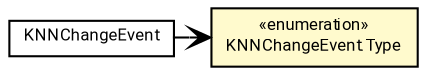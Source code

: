 #!/usr/local/bin/dot
#
# Class diagram 
# Generated by UMLGraph version R5_7_2-60-g0e99a6 (http://www.spinellis.gr/umlgraph/)
#

digraph G {
	graph [fontnames="svg"]
	edge [fontname="Roboto",fontsize=7,labelfontname="Roboto",labelfontsize=7,color="black"];
	node [fontname="Roboto",fontcolor="black",fontsize=8,shape=plaintext,margin=0,width=0,height=0];
	nodesep=0.15;
	ranksep=0.25;
	rankdir=LR;
	// de.lmu.ifi.dbs.elki.index.preprocessed.knn.KNNChangeEvent
	c5830459 [label=<<table title="de.lmu.ifi.dbs.elki.index.preprocessed.knn.KNNChangeEvent" border="0" cellborder="1" cellspacing="0" cellpadding="2" href="KNNChangeEvent.html" target="_parent">
		<tr><td><table border="0" cellspacing="0" cellpadding="1">
		<tr><td align="center" balign="center"> <font face="Roboto">KNNChangeEvent</font> </td></tr>
		</table></td></tr>
		</table>>, URL="KNNChangeEvent.html"];
	// de.lmu.ifi.dbs.elki.index.preprocessed.knn.KNNChangeEvent.Type
	c5830460 [label=<<table title="de.lmu.ifi.dbs.elki.index.preprocessed.knn.KNNChangeEvent.Type" border="0" cellborder="1" cellspacing="0" cellpadding="2" bgcolor="lemonChiffon" href="KNNChangeEvent.Type.html" target="_parent">
		<tr><td><table border="0" cellspacing="0" cellpadding="1">
		<tr><td align="center" balign="center"> &#171;enumeration&#187; </td></tr>
		<tr><td align="center" balign="center"> <font face="Roboto">KNNChangeEvent.Type</font> </td></tr>
		</table></td></tr>
		</table>>, URL="KNNChangeEvent.Type.html"];
	// de.lmu.ifi.dbs.elki.index.preprocessed.knn.KNNChangeEvent navassoc de.lmu.ifi.dbs.elki.index.preprocessed.knn.KNNChangeEvent.Type
	c5830459 -> c5830460 [arrowhead=open,weight=1];
}

